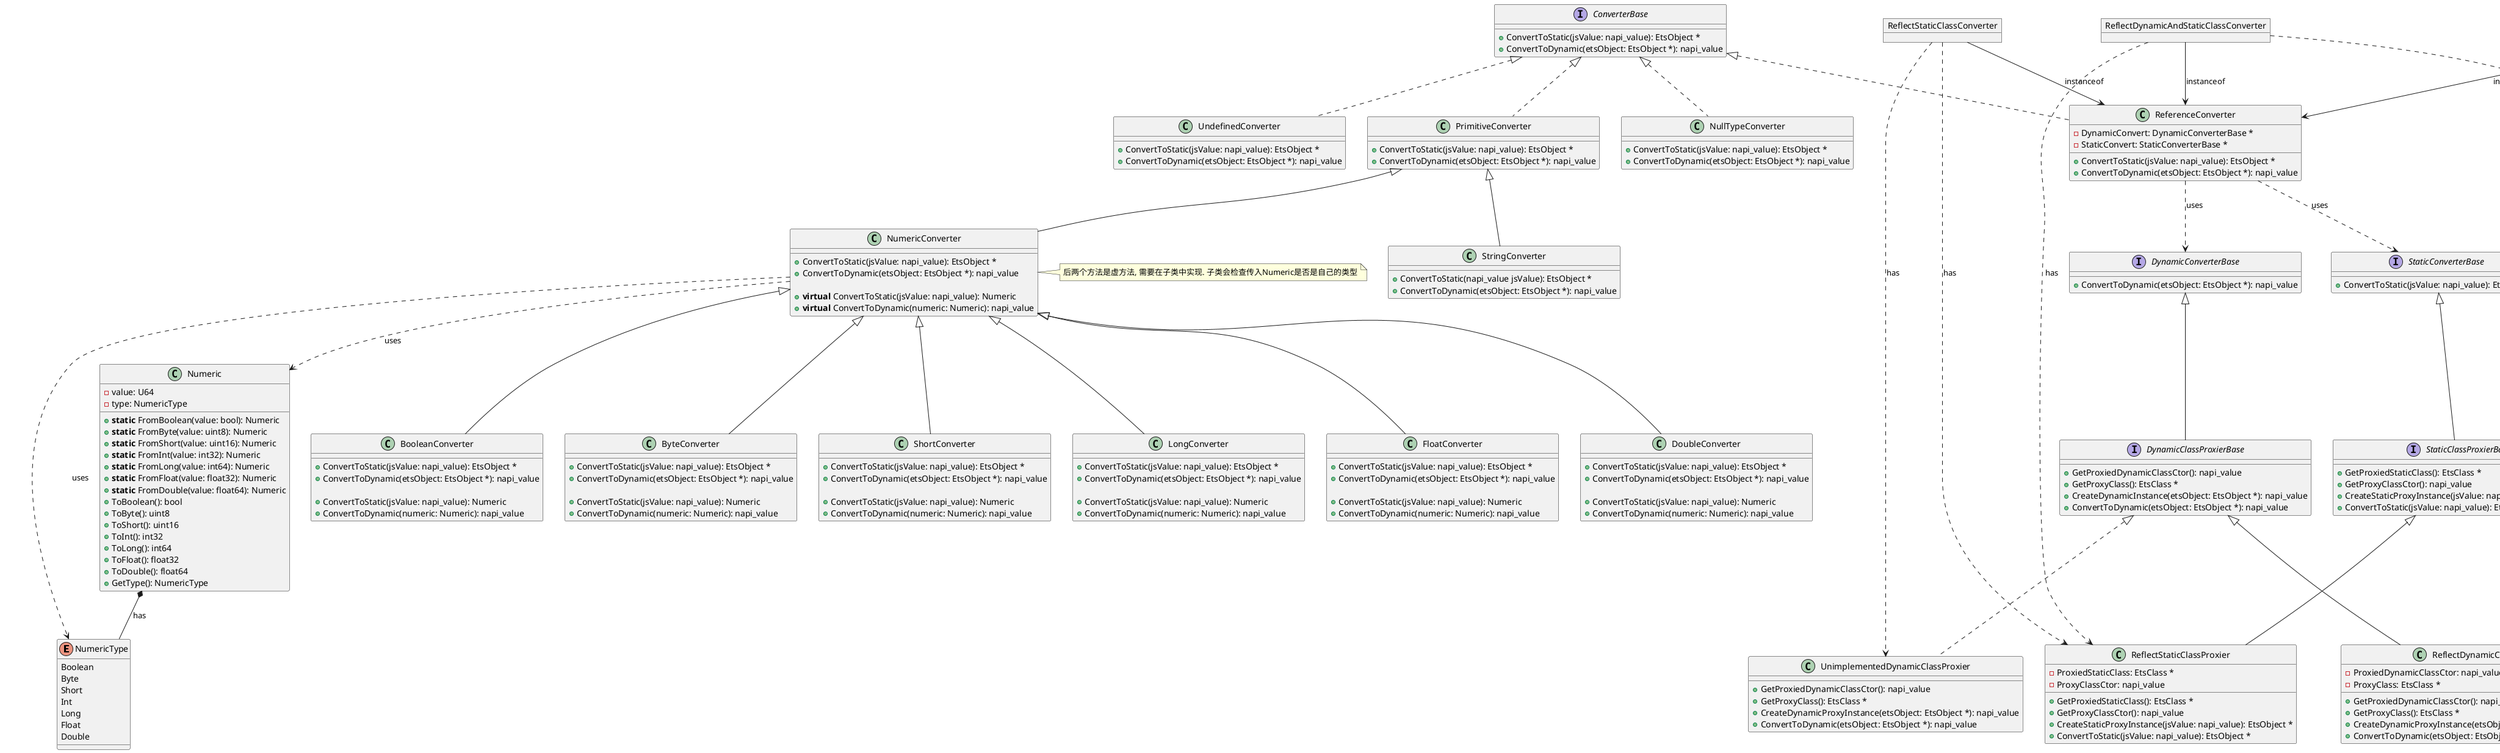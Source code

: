 @startuml converter

enum NumericType {
    Boolean
    Byte
    Short
    Int
    Long
    Float
    Double
}

class Numeric {
    - value: U64
    - type: NumericType

    + **static** FromBoolean(value: bool): Numeric
    + **static** FromByte(value: uint8): Numeric
    + **static** FromShort(value: uint16): Numeric
    + **static** FromInt(value: int32): Numeric
    + **static** FromLong(value: int64): Numeric
    + **static** FromFloat(value: float32): Numeric
    + **static** FromDouble(value: float64): Numeric
    + ToBoolean(): bool
    + ToByte(): uint8
    + ToShort(): uint16
    + ToInt(): int32
    + ToLong(): int64
    + ToFloat(): float32
    + ToDouble(): float64
    + GetType(): NumericType
}

Numeric *-- NumericType : has


interface ConverterBase {
    + ConvertToStatic(jsValue: napi_value): EtsObject *
    + ConvertToDynamic(etsObject: EtsObject *): napi_value
}


/' 
 ' ==== Converter for null and undefind ====
 '/

class NullTypeConverter implements ConverterBase {
    + ConvertToStatic(jsValue: napi_value): EtsObject *
    + ConvertToDynamic(etsObject: EtsObject *): napi_value
}

class UndefinedConverter implements ConverterBase {
    + ConvertToStatic(jsValue: napi_value): EtsObject *
    + ConvertToDynamic(etsObject: EtsObject *): napi_value
}

class PrimitiveConverter implements ConverterBase {
    + ConvertToStatic(jsValue: napi_value): EtsObject *
    + ConvertToDynamic(etsObject: EtsObject *): napi_value
}

/' 
 ' ==== Converter for numeric types ====
 '/
class NumericConverter extends PrimitiveConverter {
    + ConvertToStatic(jsValue: napi_value): EtsObject *
    + ConvertToDynamic(etsObject: EtsObject *): napi_value

    + **virtual** ConvertToStatic(jsValue: napi_value): Numeric
    + **virtual** ConvertToDynamic(numeric: Numeric): napi_value
}

note right of NumericConverter
  后两个方法是虚方法, 需要在子类中实现. 子类会检查传入Numeric是否是自己的类型
end note


NumericConverter ..> Numeric : uses
NumericConverter ..> NumericType : uses

class BooleanConverter extends NumericConverter {
    + ConvertToStatic(jsValue: napi_value): EtsObject *
    + ConvertToDynamic(etsObject: EtsObject *): napi_value

    + ConvertToStatic(jsValue: napi_value): Numeric
    + ConvertToDynamic(numeric: Numeric): napi_value
}

class ByteConverter extends NumericConverter {
    + ConvertToStatic(jsValue: napi_value): EtsObject *
    + ConvertToDynamic(etsObject: EtsObject *): napi_value

    + ConvertToStatic(jsValue: napi_value): Numeric
    + ConvertToDynamic(numeric: Numeric): napi_value
}

class ShortConverter extends NumericConverter {
    + ConvertToStatic(jsValue: napi_value): EtsObject *
    + ConvertToDynamic(etsObject: EtsObject *): napi_value

    + ConvertToStatic(jsValue: napi_value): Numeric
    + ConvertToDynamic(numeric: Numeric): napi_value
}

class LongConverter extends NumericConverter {
    + ConvertToStatic(jsValue: napi_value): EtsObject *
    + ConvertToDynamic(etsObject: EtsObject *): napi_value

    + ConvertToStatic(jsValue: napi_value): Numeric
    + ConvertToDynamic(numeric: Numeric): napi_value
}

class FloatConverter extends NumericConverter {
    + ConvertToStatic(jsValue: napi_value): EtsObject *
    + ConvertToDynamic(etsObject: EtsObject *): napi_value

    + ConvertToStatic(jsValue: napi_value): Numeric
    + ConvertToDynamic(numeric: Numeric): napi_value
}

class DoubleConverter extends NumericConverter {
    + ConvertToStatic(jsValue: napi_value): EtsObject *
    + ConvertToDynamic(etsObject: EtsObject *): napi_value

    + ConvertToStatic(jsValue: napi_value): Numeric
    + ConvertToDynamic(numeric: Numeric): napi_value
}

class StringConverter extends PrimitiveConverter {
    + ConvertToStatic(napi_value jsValue): EtsObject *
    + ConvertToDynamic(etsObject: EtsObject *): napi_value
}


/' 
 ' ==== Dynamic Converter ====
 '/

interface DynamicConverterBase {
    + ConvertToDynamic(etsObject: EtsObject *): napi_value
}

interface DynamicClassProxierBase extends DynamicConverterBase {
    + GetProxiedDynamicClassCtor(): napi_value
    + GetProxyClass(): EtsClass *
    + CreateDynamicInstance(etsObject: EtsObject *): napi_value
    + ConvertToDynamic(etsObject: EtsObject *): napi_value
}

class UnimplementedDynamicClassProxier implements DynamicClassProxierBase {
    + GetProxiedDynamicClassCtor(): napi_value
    + GetProxyClass(): EtsClass *
    + CreateDynamicProxyInstance(etsObject: EtsObject *): napi_value
    + ConvertToDynamic(etsObject: EtsObject *): napi_value
}

class ReflectDynamicClassProxier extends DynamicClassProxierBase {
    - ProxiedDynamicClassCtor: napi_value
    - ProxyClass: EtsClass *
    + GetProxiedDynamicClassCtor(): napi_value
    + GetProxyClass(): EtsClass *
    + CreateDynamicProxyInstance(etsObject: EtsObject *): napi_value
    + ConvertToDynamic(etsObject: EtsObject *): napi_value
}

/' 
 ' ==== Static Converter ====
 '/

interface StaticConverterBase {
    + ConvertToStatic(jsValue: napi_value): EtsObject *
}

interface StaticClassProxierBase extends StaticConverterBase {
    + GetProxiedStaticClass(): EtsClass *
    + GetProxyClassCtor(): napi_value
    + CreateStaticProxyInstance(jsValue: napi_value): EtsObject *
    + ConvertToStatic(jsValue: napi_value): EtsObject *

}

class UnimplementedStaticClassProxier implements StaticClassProxierBase {
    + GetProxiedStaticClass(): EtsClass *
    + GetProxyClassCtor(): napi_value
    + CreateStaticProxyInstance(jsValue: napi_value): EtsObject *
    + ConvertToStatic(jsValue: napi_value): EtsObject *
}

class ReflectStaticClassProxier extends StaticClassProxierBase {
    - ProxiedStaticClass: EtsClass *
    - ProxyClassCtor: napi_value
    + GetProxiedStaticClass(): EtsClass *
    + GetProxyClassCtor(): napi_value
    + CreateStaticProxyInstance(jsValue: napi_value): EtsObject *
    + ConvertToStatic(jsValue: napi_value): EtsObject *
}


/' 
 ' ==== Converter for reference ====
 '/
class ReferenceConverter implements ConverterBase {
    - DynamicConvert: DynamicConverterBase *
    - StaticConvert: StaticConverterBase *
    + ConvertToStatic(jsValue: napi_value): EtsObject *
    + ConvertToDynamic(etsObject: EtsObject *): napi_value
}

ReferenceConverter ..> DynamicConverterBase : uses
ReferenceConverter ..> StaticConverterBase : uses

object ReflectDynamicClassConverter
ReflectDynamicClassConverter --> ReferenceConverter: instanceof
ReflectDynamicClassConverter ..> ReflectDynamicClassProxier : has
ReflectDynamicClassConverter ..> UnimplementedStaticClassProxier : has

object ReflectStaticClassConverter
ReflectStaticClassConverter --> ReferenceConverter: instanceof
ReflectStaticClassConverter ..> UnimplementedDynamicClassProxier : has
ReflectStaticClassConverter ..> ReflectStaticClassProxier : has

object ReflectDynamicAndStaticClassConverter
ReflectDynamicAndStaticClassConverter --> ReferenceConverter: instanceof
ReflectDynamicAndStaticClassConverter ..> ReflectDynamicClassProxier : has
ReflectDynamicAndStaticClassConverter ..> ReflectStaticClassProxier : has





'ReflectDynamicClassConverter: ReferenceConverter;
'object ReflectDynamicClassConverter : ReferenceConverter






' class ReflectDynamicClassConverter extends ReferenceConverter {
'     - DynamicProxier: ReflectDynamicClassProxier *
'     + ConvertToStatic(jsValue: napi_value): EtsObject *
'     + ConvertToDynamic(etsObject: EtsObject *): napi_value
' }

' ReflectDynamicClassConverter ..> ReflectDynamicClassProxier : uses

' note bottom of ReflectDynamicClassConverter
'   1.0的一个对象到1.2, 成为一个把所有属性访问/方法调用都转发到1.0的对象
'   ConvertToDynamic方法无效, 会抛出异常
' end note

' class ReflectStaticClassConverter extends ReferenceConverter {
'     - StaticProxier: ReflectStaticClassProxier *
'     + ConvertToStatic(jsValue: napi_value): EtsObject *
'     + ConvertToDynamic(etsObject: EtsObject *): napi_value
' }

' ReflectStaticClassConverter ..> ReflectStaticClassProxier : uses

' note bottom of ReflectStaticClassConverter
'   1.2的一个对象到1.0, 成为一个把所有属性访问/方法调用都转发到1.2的对象
'   ConvertToStatic方法无效, 会抛出异常
' end note

' class ReflectDynamicAndStaticClassConverter extends ReferenceConverter {
'     - DynamicProxier: ReflectDynamicClassProxier *
'     - StaticProxier: ReflectStaticClassProxier *
'     + ConvertToStatic(jsValue: napi_value): EtsObject *
'     + ConvertToDynamic(etsObject: EtsObject *): napi_value
' }

' ReflectDynamicAndStaticClassConverter ..> ReflectDynamicClassProxier : uses
' ReflectDynamicAndStaticClassConverter ..> ReflectStaticClassProxier : uses

' class JSValueConverter extends ReferenceConverter {
'     + ConvertToStatic(jsValue: napi_value): EtsObject *
'     + ConvertToDynamic(etsObject: EtsObject *): napi_value
' }

' class TupleStaticClassConverter extends ReferenceConverter {
'     + ConvertToStatic(jsValue: napi_value): EtsObject *
'     + ConvertToDynamic(etsObject: EtsObject *): napi_value
' }


@enduml
